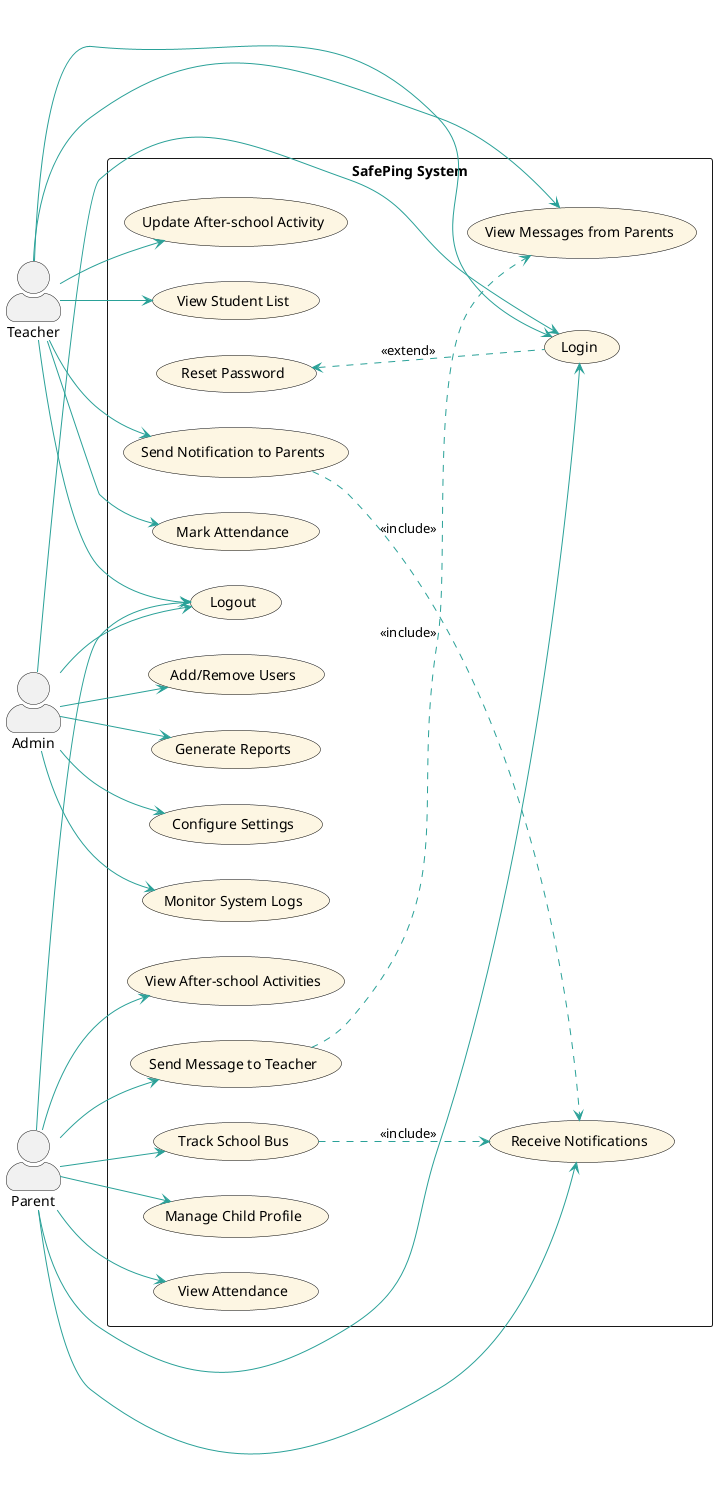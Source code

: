 ' ' @startuml
' left to right direction
' skinparam packageStyle rectangle
' skinparam actorStyle awesome
' skinparam usecase {
'   BackgroundColor #FDF6E3
'   BorderColor black
'   ArrowColor #2AA198
' }

' actor Parent as P
' actor Teacher as T
' actor Admin as A

' rectangle "SafePing System" {

'   ' Common Use Cases
'   usecase UC_Login as "Login"
'   usecase UC_Logout as "Logout"
'   usecase UC_ResetPassword as "Reset Password"

'   ' Parent Use Cases
'   usecase UC_ViewAttendance as "View Attendance"
'   usecase UC_Notifications as "Receive Notifications"
'   usecase UC_ViewActivities as "View After-school Activities"
'   usecase UC_MessageTeacher as "Send Message to Teacher"
'   usecase UC_BusTracking as "Track School Bus"
'   usecase UC_ManageChildProfile as "Manage Child Profile"

'   ' Teacher Use Cases
'   usecase UC_MarkAttendance as "Mark Attendance"
'   usecase UC_UpdateActivity as "Update After-school Activity"
'   usecase UC_StudentList as "View Student List"
'   usecase UC_NotifyParents as "Send Notification to Parents"
'   usecase UC_ReadMessages as "View Messages from Parents"

'   ' Admin Use Cases
'   usecase UC_ManageUsers as "Add/Remove Users"
'   usecase UC_GenerateReports as "Generate Reports"
'   usecase UC_ConfigureSettings as "Configure Settings"
'   usecase UC_SystemLogs as "Monitor System Logs"

'   ' Common use cases
'   P --> UC_Login
'   P --> UC_Logout
'   P --> UC_ResetPassword

'   T --> UC_Login
'   T --> UC_Logout
'   T --> UC_ResetPassword

'   A --> UC_Login
'   A --> UC_Logout
'   A --> UC_ResetPassword

'   ' Parent-specific
'   P --> UC_ViewAttendance
'   P --> UC_Notifications
'   P --> UC_ViewActivities
'   P --> UC_MessageTeacher
'   P --> UC_BusTracking
'   P --> UC_ManageChildProfile

'   ' Teacher-specific
'   T --> UC_MarkAttendance
'   T --> UC_UpdateActivity
'   T --> UC_StudentList
'   T --> UC_NotifyParents
'   T --> UC_ReadMessages

'   ' Admin-specific
'   A --> UC_ManageUsers
'   A --> UC_GenerateReports
'   A --> UC_ConfigureSettings
'   A --> UC_SystemLogs

'   ' Relationships
'   UC_Login --> UC_ResetPassword : <<extend>>
'   UC_NotifyParents --> UC_Notifications : <<include>>
'   UC_MessageTeacher --> UC_ReadMessages : <<include>>
'   UC_BusTracking --> UC_Notifications : <<include>>
' }
' @enduml

@startuml
left to right direction
skinparam packageStyle rectangle
skinparam actorStyle awesome
skinparam usecase {
  BackgroundColor #FDF6E3
  BorderColor black
  ArrowColor #2AA198
}

actor Parent as P
actor Teacher as T
actor Admin as A

rectangle "SafePing System" {

  ' General Use Cases
  usecase "Login" as UC_Login
  usecase "Logout" as UC_Logout
  usecase "Reset Password" as UC_ResetPassword

  ' Parent Use Cases
  usecase "View Attendance" as UC_ViewAttendance
  usecase "Receive Notifications" as UC_Notifications
  usecase "View After-school Activities" as UC_ViewActivities
  usecase "Send Message to Teacher" as UC_MessageTeacher
  usecase "Track School Bus" as UC_BusTracking
  usecase "Manage Child Profile" as UC_ManageChildProfile

  ' Teacher Use Cases
  usecase "Mark Attendance" as UC_MarkAttendance
  usecase "Update After-school Activity" as UC_UpdateActivity
  usecase "View Student List" as UC_StudentList
  usecase "Send Notification to Parents" as UC_NotifyParents
  usecase "View Messages from Parents" as UC_ReadMessages

  ' Admin Use Cases
  usecase "Add/Remove Users" as UC_ManageUsers
  usecase "Generate Reports" as UC_GenerateReports
  usecase "Configure Settings" as UC_ConfigureSettings
  usecase "Monitor System Logs" as UC_SystemLogs

  ' Parent Use Case Links
  P --> UC_Login
  P --> UC_Logout
  P --> UC_ViewAttendance
  P --> UC_Notifications
  P --> UC_ViewActivities
  P --> UC_MessageTeacher
  P --> UC_BusTracking
  P --> UC_ManageChildProfile

  ' Teacher Use Case Links
  T --> UC_Login
  T --> UC_Logout
  T --> UC_MarkAttendance
  T --> UC_UpdateActivity
  T --> UC_StudentList
  T --> UC_NotifyParents
  T --> UC_ReadMessages

  ' Admin Use Case Links
  A --> UC_Login
  A --> UC_Logout
  A --> UC_ManageUsers
  A --> UC_GenerateReports
  A --> UC_ConfigureSettings
  A --> UC_SystemLogs

  ' Essential Relationships (with broken lines)
  UC_Login .up.> UC_ResetPassword : <<extend>>
  UC_NotifyParents .down.> UC_Notifications : <<include>>
  UC_MessageTeacher .down.> UC_ReadMessages : <<include>>
  UC_BusTracking .down.> UC_Notifications : <<include>>
}
@enduml

